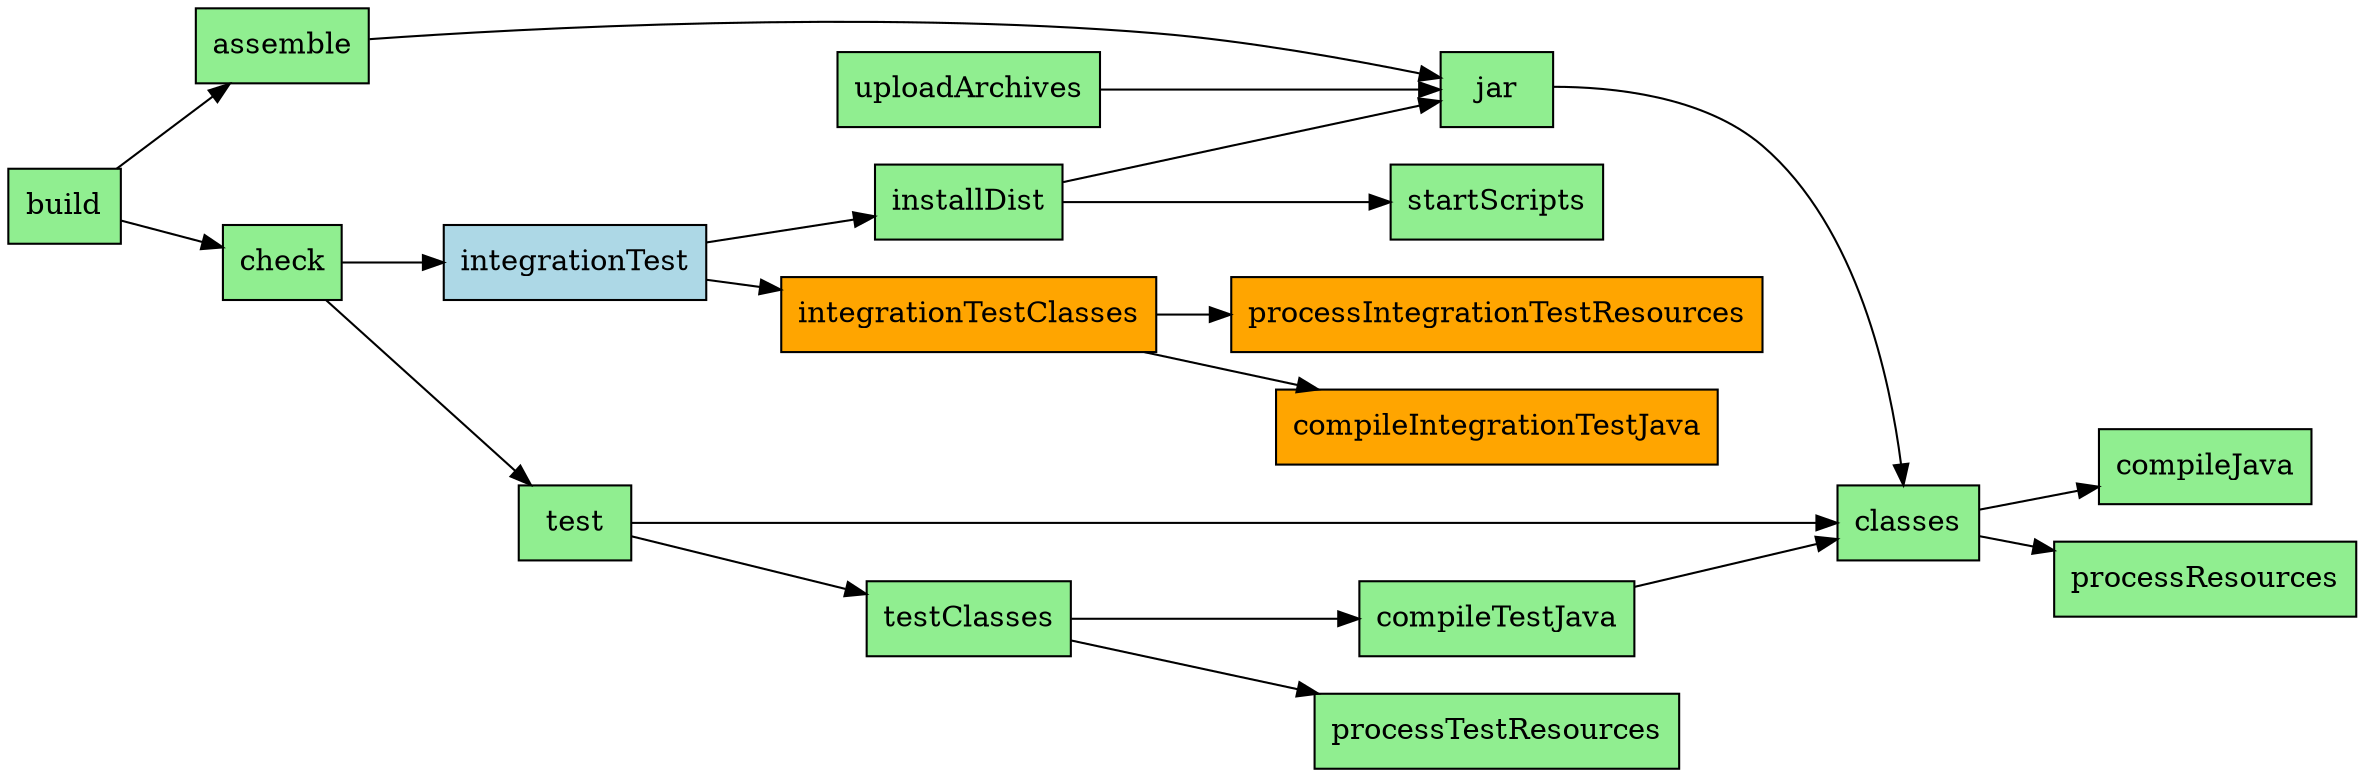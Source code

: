 digraph tasks
{
  rankdir=LR
  node [shape = "box", fillcolor = lightgreen, style=filled]
  build -> assemble
  build -> check
  check -> test
  test -> classes
  test -> testClasses
  testClasses -> compileTestJava
  testClasses -> processTestResources
  compileTestJava -> classes
  assemble -> jar
  uploadArchives -> jar
  jar -> classes
  classes -> compileJava
  classes -> processResources
  installDist -> startScripts
  installDist -> jar

  node [fillcolor = orange]

  integrationTestClasses -> compileIntegrationTestJava
  integrationTestClasses -> processIntegrationTestResources

  node [fillcolor = lightblue]

  integrationTest -> integrationTestClasses
  integrationTest -> installDist
  check -> integrationTest
}
